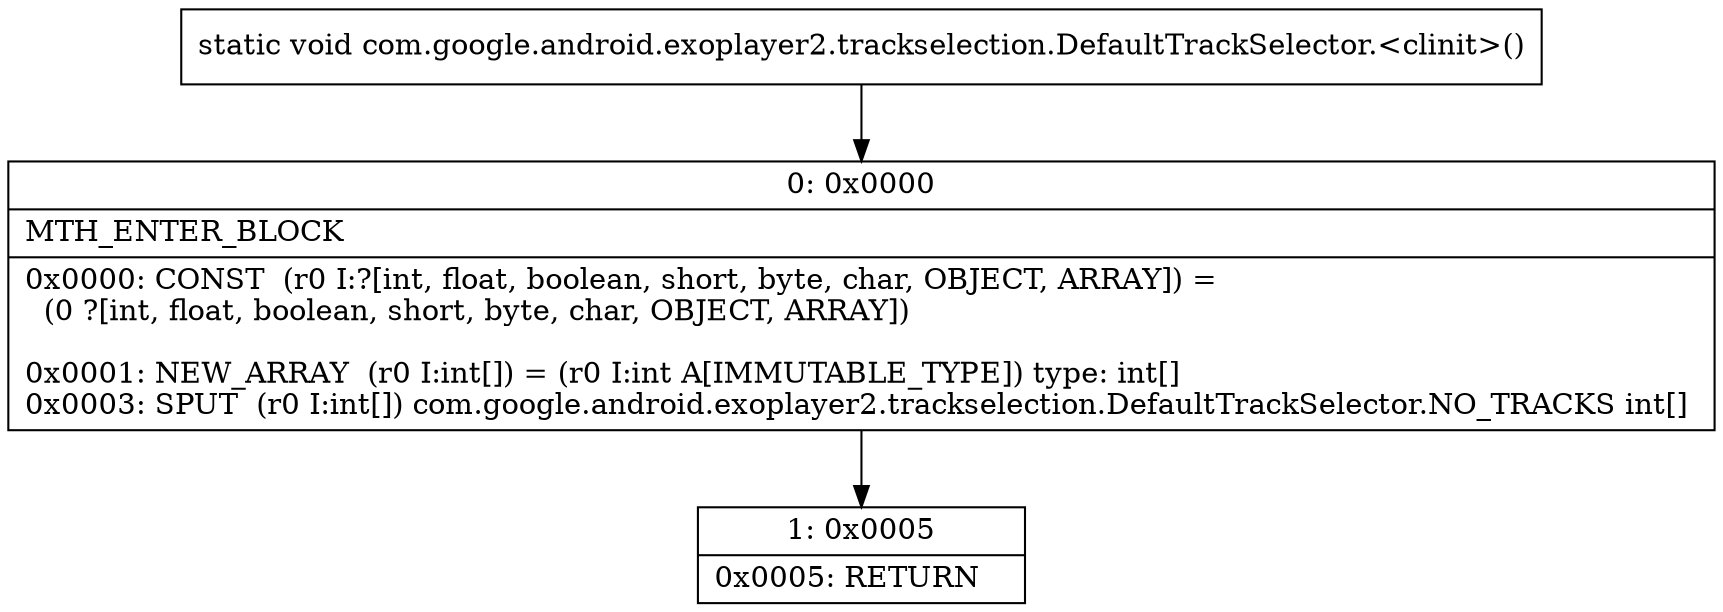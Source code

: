 digraph "CFG forcom.google.android.exoplayer2.trackselection.DefaultTrackSelector.\<clinit\>()V" {
Node_0 [shape=record,label="{0\:\ 0x0000|MTH_ENTER_BLOCK\l|0x0000: CONST  (r0 I:?[int, float, boolean, short, byte, char, OBJECT, ARRAY]) = \l  (0 ?[int, float, boolean, short, byte, char, OBJECT, ARRAY])\l \l0x0001: NEW_ARRAY  (r0 I:int[]) = (r0 I:int A[IMMUTABLE_TYPE]) type: int[] \l0x0003: SPUT  (r0 I:int[]) com.google.android.exoplayer2.trackselection.DefaultTrackSelector.NO_TRACKS int[] \l}"];
Node_1 [shape=record,label="{1\:\ 0x0005|0x0005: RETURN   \l}"];
MethodNode[shape=record,label="{static void com.google.android.exoplayer2.trackselection.DefaultTrackSelector.\<clinit\>() }"];
MethodNode -> Node_0;
Node_0 -> Node_1;
}

